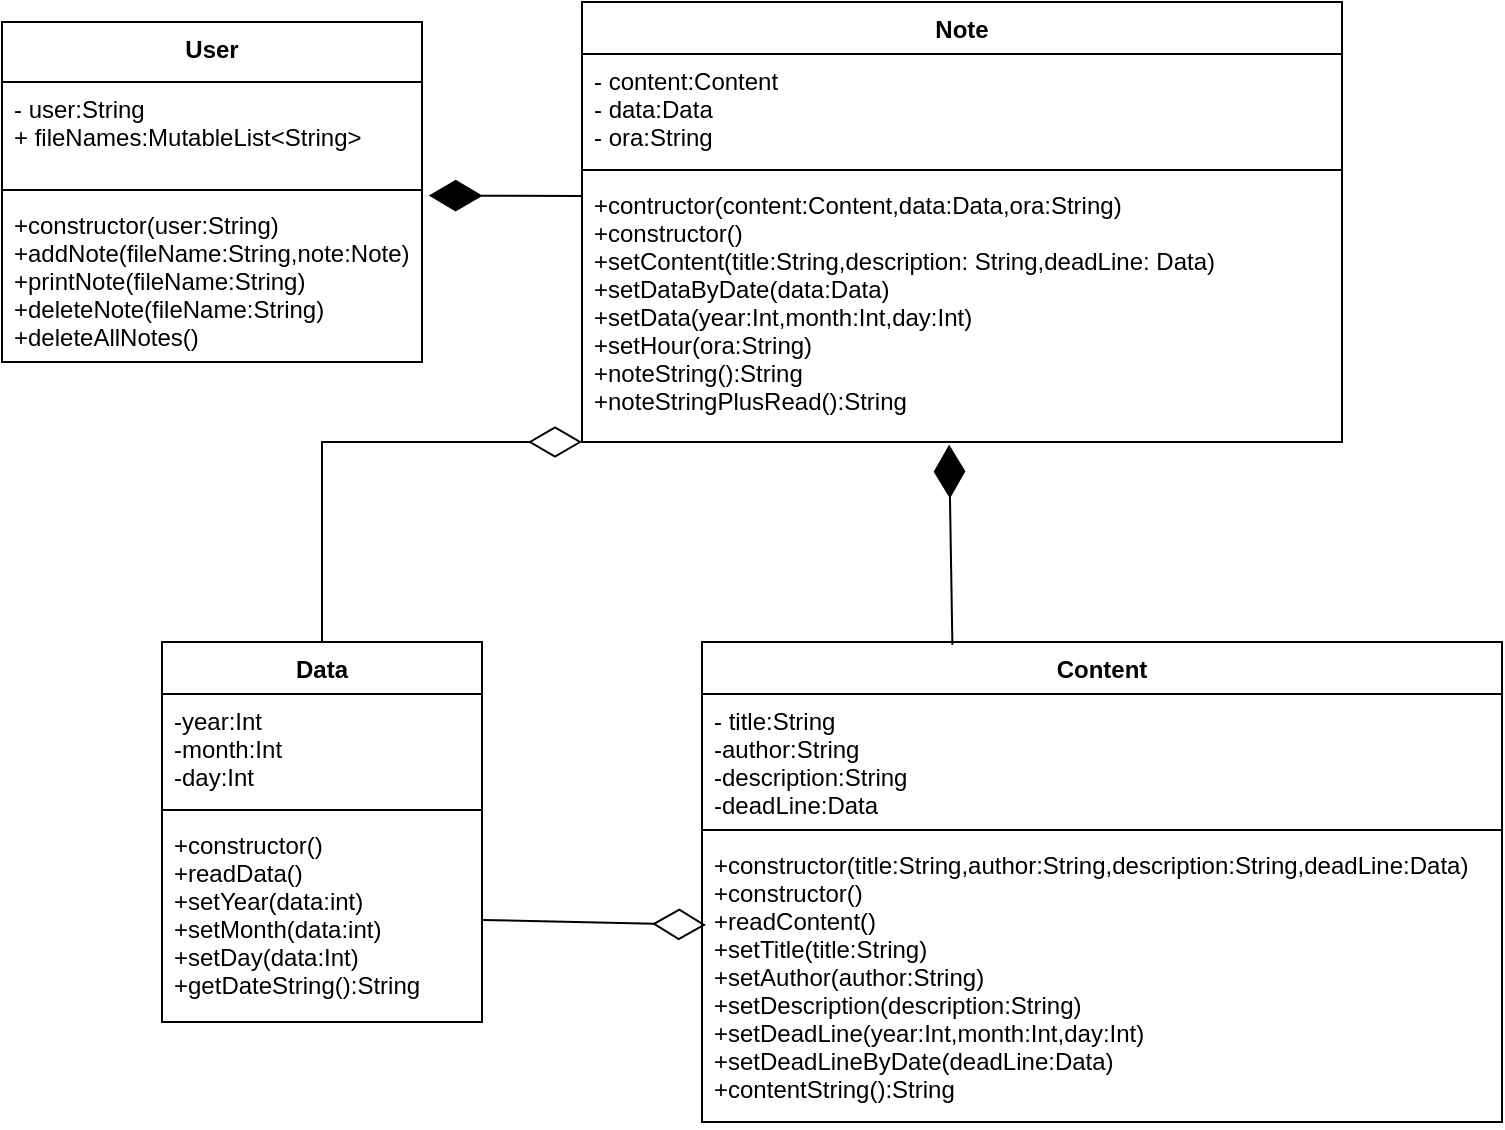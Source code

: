 <mxfile version="17.1.3" type="device"><diagram id="QvgGLPy9AU4jD8HniycK" name="Page-1"><mxGraphModel dx="1025" dy="1234" grid="1" gridSize="10" guides="1" tooltips="1" connect="1" arrows="1" fold="1" page="1" pageScale="1" pageWidth="850" pageHeight="1100" math="0" shadow="0"><root><mxCell id="0"/><mxCell id="1" parent="0"/><mxCell id="0MbS2_3olp_p0gzjKQJU-1" value="User" style="swimlane;fontStyle=1;align=center;verticalAlign=top;childLayout=stackLayout;horizontal=1;startSize=30;horizontalStack=0;resizeParent=1;resizeParentMax=0;resizeLast=0;collapsible=1;marginBottom=0;" vertex="1" parent="1"><mxGeometry x="60" y="130" width="210" height="170" as="geometry"/></mxCell><mxCell id="0MbS2_3olp_p0gzjKQJU-2" value="- user:String&#10;+ fileNames:MutableList&lt;String&gt;" style="text;strokeColor=none;fillColor=none;align=left;verticalAlign=top;spacingLeft=4;spacingRight=4;overflow=hidden;rotatable=0;points=[[0,0.5],[1,0.5]];portConstraint=eastwest;" vertex="1" parent="0MbS2_3olp_p0gzjKQJU-1"><mxGeometry y="30" width="210" height="50" as="geometry"/></mxCell><mxCell id="0MbS2_3olp_p0gzjKQJU-3" value="" style="line;strokeWidth=1;fillColor=none;align=left;verticalAlign=middle;spacingTop=-1;spacingLeft=3;spacingRight=3;rotatable=0;labelPosition=right;points=[];portConstraint=eastwest;" vertex="1" parent="0MbS2_3olp_p0gzjKQJU-1"><mxGeometry y="80" width="210" height="8" as="geometry"/></mxCell><mxCell id="0MbS2_3olp_p0gzjKQJU-4" value="+constructor(user:String)&#10;+addNote(fileName:String,note:Note)&#10;+printNote(fileName:String)&#10;+deleteNote(fileName:String)&#10;+deleteAllNotes()" style="text;strokeColor=none;fillColor=none;align=left;verticalAlign=top;spacingLeft=4;spacingRight=4;overflow=hidden;rotatable=0;points=[[0,0.5],[1,0.5]];portConstraint=eastwest;" vertex="1" parent="0MbS2_3olp_p0gzjKQJU-1"><mxGeometry y="88" width="210" height="82" as="geometry"/></mxCell><mxCell id="0MbS2_3olp_p0gzjKQJU-5" value="" style="endArrow=diamondThin;endFill=1;endSize=24;html=1;rounded=0;entryX=1.016;entryY=-0.015;entryDx=0;entryDy=0;entryPerimeter=0;" edge="1" parent="1" target="0MbS2_3olp_p0gzjKQJU-4"><mxGeometry width="160" relative="1" as="geometry"><mxPoint x="350" y="217" as="sourcePoint"/><mxPoint x="540" y="600" as="targetPoint"/></mxGeometry></mxCell><mxCell id="0MbS2_3olp_p0gzjKQJU-6" value="Note" style="swimlane;fontStyle=1;align=center;verticalAlign=top;childLayout=stackLayout;horizontal=1;startSize=26;horizontalStack=0;resizeParent=1;resizeParentMax=0;resizeLast=0;collapsible=1;marginBottom=0;" vertex="1" parent="1"><mxGeometry x="350" y="120" width="380" height="220" as="geometry"/></mxCell><mxCell id="0MbS2_3olp_p0gzjKQJU-7" value="- content:Content&#10;- data:Data&#10;- ora:String" style="text;strokeColor=none;fillColor=none;align=left;verticalAlign=top;spacingLeft=4;spacingRight=4;overflow=hidden;rotatable=0;points=[[0,0.5],[1,0.5]];portConstraint=eastwest;" vertex="1" parent="0MbS2_3olp_p0gzjKQJU-6"><mxGeometry y="26" width="380" height="54" as="geometry"/></mxCell><mxCell id="0MbS2_3olp_p0gzjKQJU-8" value="" style="line;strokeWidth=1;fillColor=none;align=left;verticalAlign=middle;spacingTop=-1;spacingLeft=3;spacingRight=3;rotatable=0;labelPosition=right;points=[];portConstraint=eastwest;" vertex="1" parent="0MbS2_3olp_p0gzjKQJU-6"><mxGeometry y="80" width="380" height="8" as="geometry"/></mxCell><mxCell id="0MbS2_3olp_p0gzjKQJU-9" value="+contructor(content:Content,data:Data,ora:String)&#10;+constructor()&#10;+setContent(title:String,description: String,deadLine: Data)&#10;+setDataByDate(data:Data)&#10;+setData(year:Int,month:Int,day:Int)&#10;+setHour(ora:String)&#10;+noteString():String&#10;+noteStringPlusRead():String" style="text;strokeColor=none;fillColor=none;align=left;verticalAlign=top;spacingLeft=4;spacingRight=4;overflow=hidden;rotatable=0;points=[[0,0.5],[1,0.5]];portConstraint=eastwest;" vertex="1" parent="0MbS2_3olp_p0gzjKQJU-6"><mxGeometry y="88" width="380" height="132" as="geometry"/></mxCell><mxCell id="0MbS2_3olp_p0gzjKQJU-10" value="" style="endArrow=diamondThin;endFill=0;endSize=24;html=1;rounded=0;exitX=0.5;exitY=0;exitDx=0;exitDy=0;" edge="1" parent="1" source="0MbS2_3olp_p0gzjKQJU-11"><mxGeometry width="160" relative="1" as="geometry"><mxPoint x="349" y="440" as="sourcePoint"/><mxPoint x="350" y="340" as="targetPoint"/><Array as="points"><mxPoint x="220" y="340"/></Array></mxGeometry></mxCell><mxCell id="0MbS2_3olp_p0gzjKQJU-11" value="Data" style="swimlane;fontStyle=1;align=center;verticalAlign=top;childLayout=stackLayout;horizontal=1;startSize=26;horizontalStack=0;resizeParent=1;resizeParentMax=0;resizeLast=0;collapsible=1;marginBottom=0;" vertex="1" parent="1"><mxGeometry x="140" y="440" width="160" height="190" as="geometry"/></mxCell><mxCell id="0MbS2_3olp_p0gzjKQJU-12" value="-year:Int&#10;-month:Int&#10;-day:Int" style="text;strokeColor=none;fillColor=none;align=left;verticalAlign=top;spacingLeft=4;spacingRight=4;overflow=hidden;rotatable=0;points=[[0,0.5],[1,0.5]];portConstraint=eastwest;" vertex="1" parent="0MbS2_3olp_p0gzjKQJU-11"><mxGeometry y="26" width="160" height="54" as="geometry"/></mxCell><mxCell id="0MbS2_3olp_p0gzjKQJU-13" value="" style="line;strokeWidth=1;fillColor=none;align=left;verticalAlign=middle;spacingTop=-1;spacingLeft=3;spacingRight=3;rotatable=0;labelPosition=right;points=[];portConstraint=eastwest;" vertex="1" parent="0MbS2_3olp_p0gzjKQJU-11"><mxGeometry y="80" width="160" height="8" as="geometry"/></mxCell><mxCell id="0MbS2_3olp_p0gzjKQJU-14" value="+constructor()&#10;+readData()&#10;+setYear(data:int)&#10;+setMonth(data:int)&#10;+setDay(data:Int)&#10;+getDateString():String" style="text;strokeColor=none;fillColor=none;align=left;verticalAlign=top;spacingLeft=4;spacingRight=4;overflow=hidden;rotatable=0;points=[[0,0.5],[1,0.5]];portConstraint=eastwest;" vertex="1" parent="0MbS2_3olp_p0gzjKQJU-11"><mxGeometry y="88" width="160" height="102" as="geometry"/></mxCell><mxCell id="0MbS2_3olp_p0gzjKQJU-15" value="Content" style="swimlane;fontStyle=1;align=center;verticalAlign=top;childLayout=stackLayout;horizontal=1;startSize=26;horizontalStack=0;resizeParent=1;resizeParentMax=0;resizeLast=0;collapsible=1;marginBottom=0;" vertex="1" parent="1"><mxGeometry x="410" y="440" width="400" height="240" as="geometry"/></mxCell><mxCell id="0MbS2_3olp_p0gzjKQJU-16" value="- title:String&#10;-author:String&#10;-description:String&#10;-deadLine:Data" style="text;strokeColor=none;fillColor=none;align=left;verticalAlign=top;spacingLeft=4;spacingRight=4;overflow=hidden;rotatable=0;points=[[0,0.5],[1,0.5]];portConstraint=eastwest;" vertex="1" parent="0MbS2_3olp_p0gzjKQJU-15"><mxGeometry y="26" width="400" height="64" as="geometry"/></mxCell><mxCell id="0MbS2_3olp_p0gzjKQJU-17" value="" style="line;strokeWidth=1;fillColor=none;align=left;verticalAlign=middle;spacingTop=-1;spacingLeft=3;spacingRight=3;rotatable=0;labelPosition=right;points=[];portConstraint=eastwest;" vertex="1" parent="0MbS2_3olp_p0gzjKQJU-15"><mxGeometry y="90" width="400" height="8" as="geometry"/></mxCell><mxCell id="0MbS2_3olp_p0gzjKQJU-18" value="+constructor(title:String,author:String,description:String,deadLine:Data)&#10;+constructor()&#10;+readContent()&#10;+setTitle(title:String)&#10;+setAuthor(author:String)&#10;+setDescription(description:String)&#10;+setDeadLine(year:Int,month:Int,day:Int)&#10;+setDeadLineByDate(deadLine:Data)&#10;+contentString():String" style="text;strokeColor=none;fillColor=none;align=left;verticalAlign=top;spacingLeft=4;spacingRight=4;overflow=hidden;rotatable=0;points=[[0,0.5],[1,0.5]];portConstraint=eastwest;" vertex="1" parent="0MbS2_3olp_p0gzjKQJU-15"><mxGeometry y="98" width="400" height="142" as="geometry"/></mxCell><mxCell id="0MbS2_3olp_p0gzjKQJU-19" value="" style="endArrow=diamondThin;endFill=0;endSize=24;html=1;rounded=0;exitX=1;exitY=0.5;exitDx=0;exitDy=0;entryX=0.005;entryY=0.306;entryDx=0;entryDy=0;entryPerimeter=0;" edge="1" parent="1" source="0MbS2_3olp_p0gzjKQJU-14" target="0MbS2_3olp_p0gzjKQJU-18"><mxGeometry width="160" relative="1" as="geometry"><mxPoint x="380" y="600" as="sourcePoint"/><mxPoint x="540" y="600" as="targetPoint"/></mxGeometry></mxCell><mxCell id="0MbS2_3olp_p0gzjKQJU-22" value="" style="endArrow=diamondThin;endFill=1;endSize=24;html=1;rounded=0;entryX=0.483;entryY=1.01;entryDx=0;entryDy=0;entryPerimeter=0;exitX=0.313;exitY=0.006;exitDx=0;exitDy=0;exitPerimeter=0;" edge="1" parent="1" source="0MbS2_3olp_p0gzjKQJU-15" target="0MbS2_3olp_p0gzjKQJU-9"><mxGeometry width="160" relative="1" as="geometry"><mxPoint x="380" y="600" as="sourcePoint"/><mxPoint x="540" y="600" as="targetPoint"/></mxGeometry></mxCell></root></mxGraphModel></diagram></mxfile>